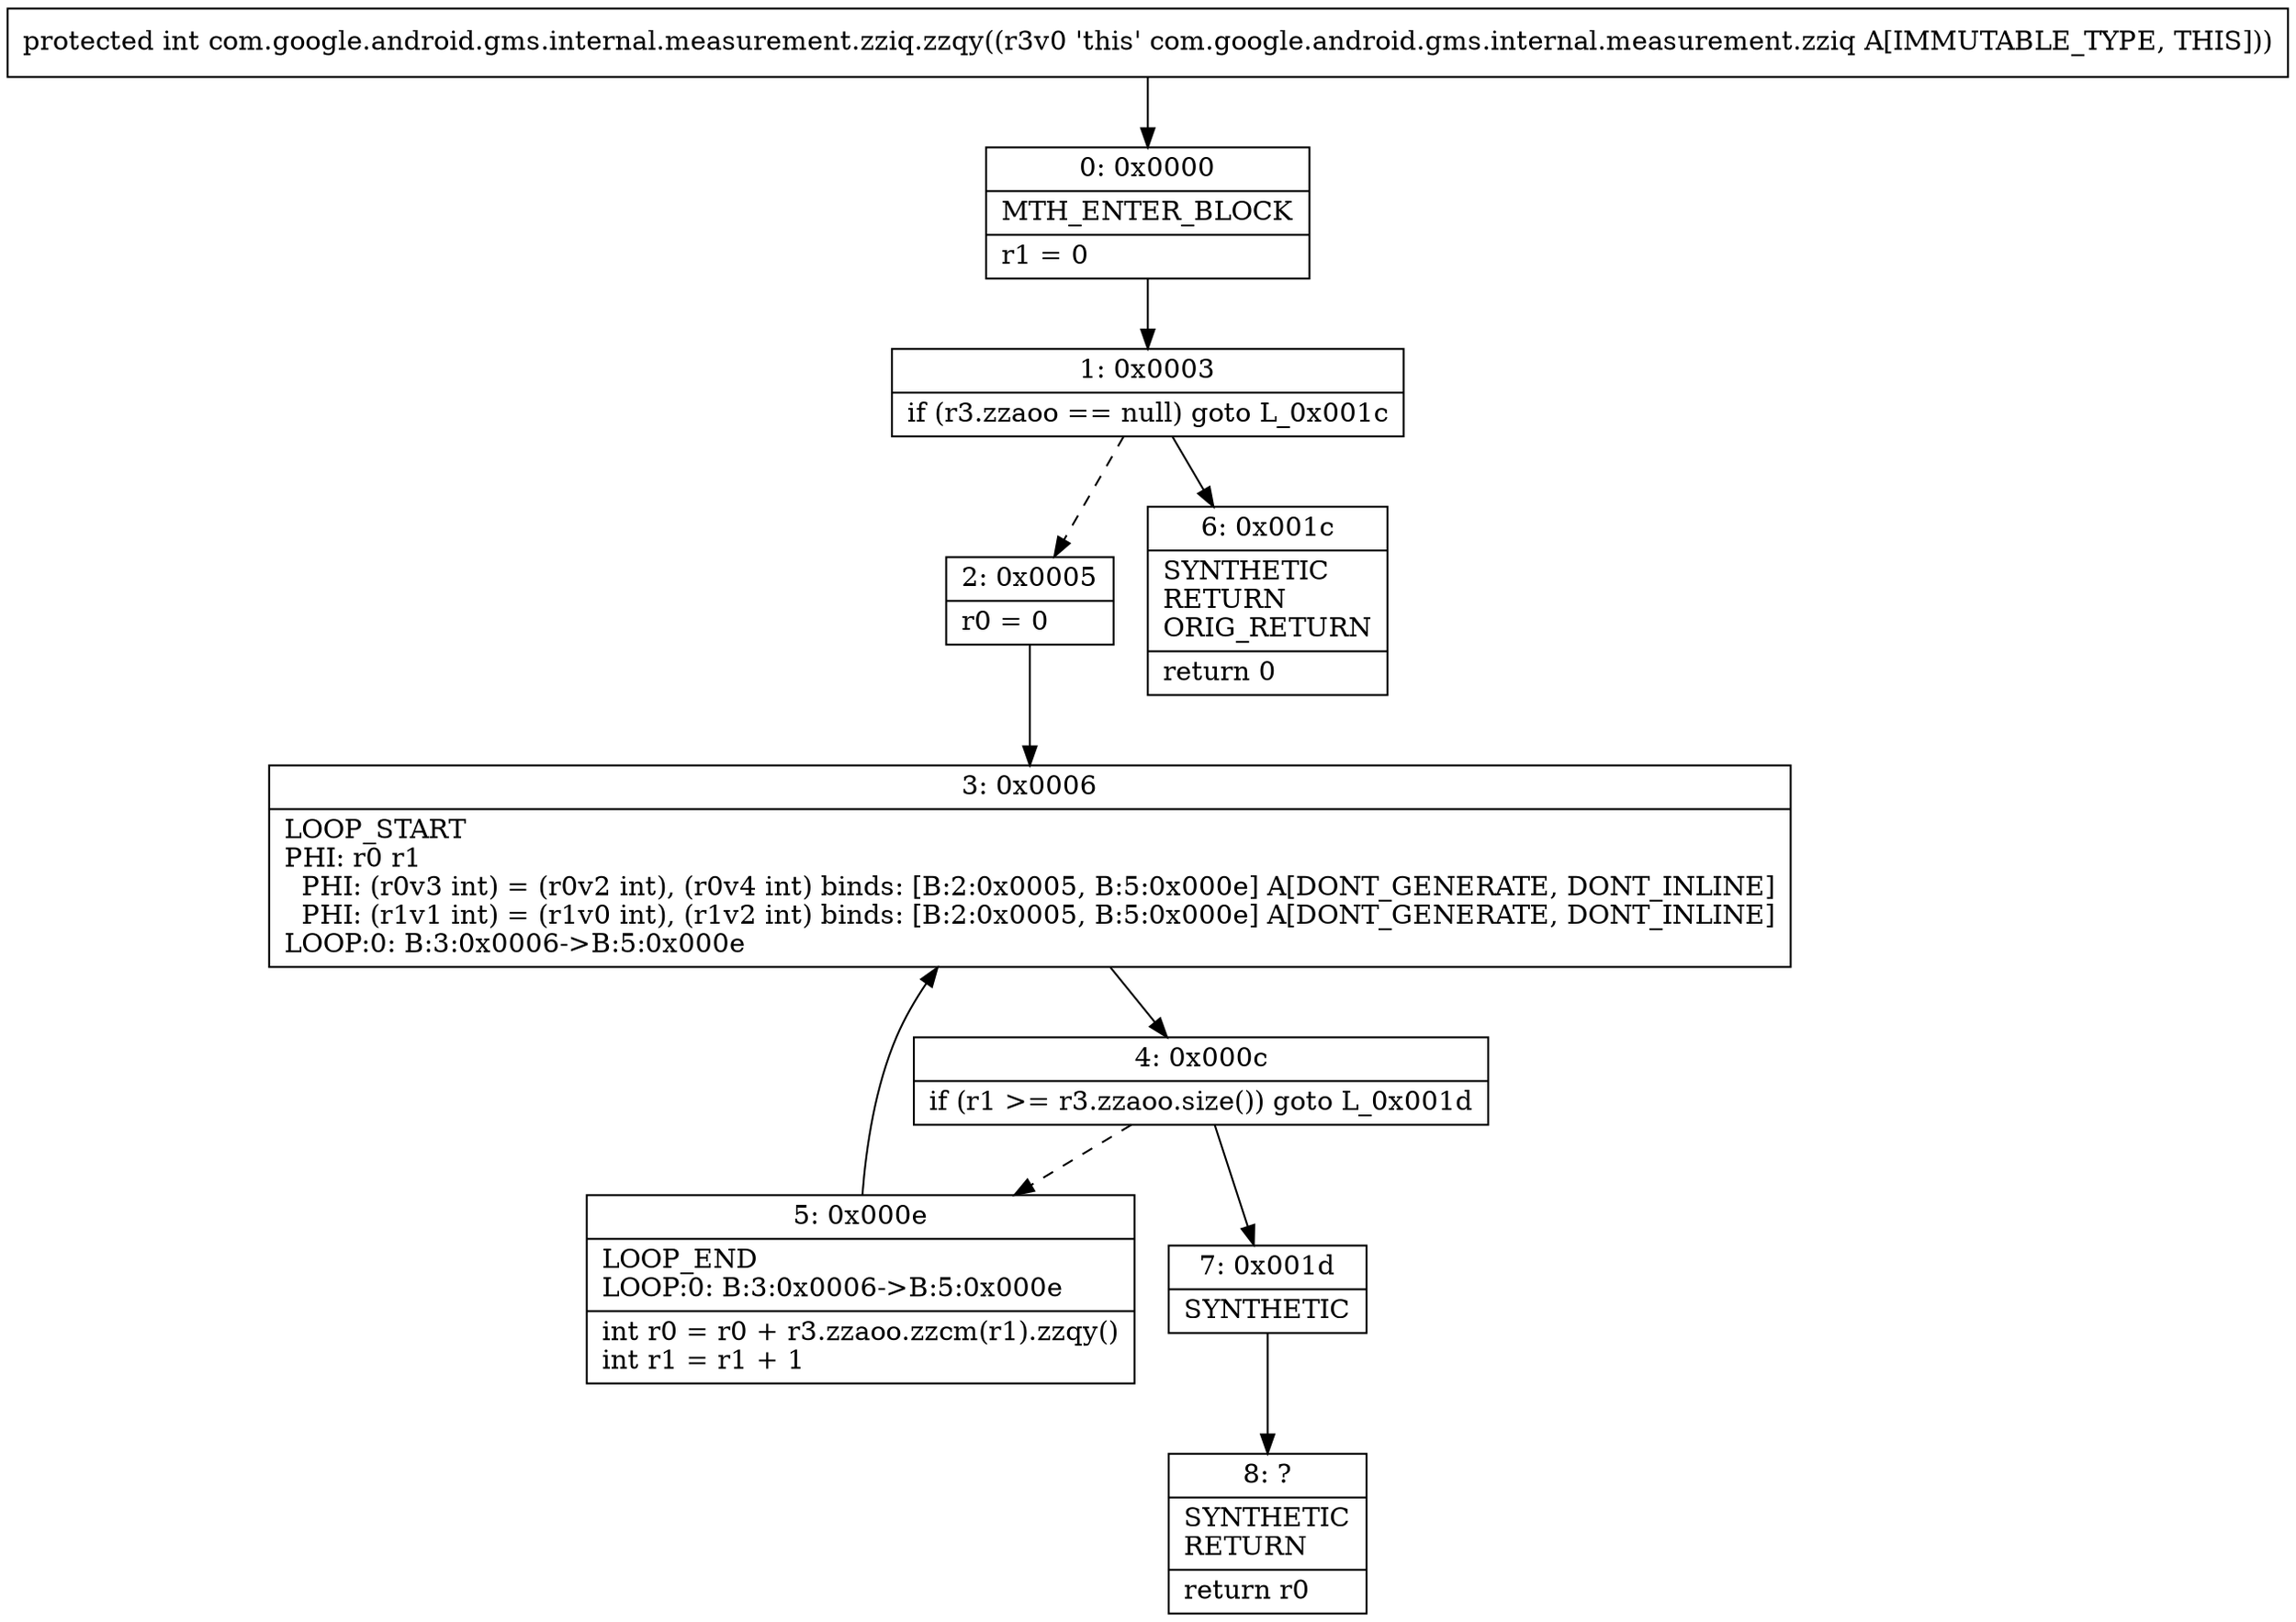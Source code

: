 digraph "CFG forcom.google.android.gms.internal.measurement.zziq.zzqy()I" {
Node_0 [shape=record,label="{0\:\ 0x0000|MTH_ENTER_BLOCK\l|r1 = 0\l}"];
Node_1 [shape=record,label="{1\:\ 0x0003|if (r3.zzaoo == null) goto L_0x001c\l}"];
Node_2 [shape=record,label="{2\:\ 0x0005|r0 = 0\l}"];
Node_3 [shape=record,label="{3\:\ 0x0006|LOOP_START\lPHI: r0 r1 \l  PHI: (r0v3 int) = (r0v2 int), (r0v4 int) binds: [B:2:0x0005, B:5:0x000e] A[DONT_GENERATE, DONT_INLINE]\l  PHI: (r1v1 int) = (r1v0 int), (r1v2 int) binds: [B:2:0x0005, B:5:0x000e] A[DONT_GENERATE, DONT_INLINE]\lLOOP:0: B:3:0x0006\-\>B:5:0x000e\l}"];
Node_4 [shape=record,label="{4\:\ 0x000c|if (r1 \>= r3.zzaoo.size()) goto L_0x001d\l}"];
Node_5 [shape=record,label="{5\:\ 0x000e|LOOP_END\lLOOP:0: B:3:0x0006\-\>B:5:0x000e\l|int r0 = r0 + r3.zzaoo.zzcm(r1).zzqy()\lint r1 = r1 + 1\l}"];
Node_6 [shape=record,label="{6\:\ 0x001c|SYNTHETIC\lRETURN\lORIG_RETURN\l|return 0\l}"];
Node_7 [shape=record,label="{7\:\ 0x001d|SYNTHETIC\l}"];
Node_8 [shape=record,label="{8\:\ ?|SYNTHETIC\lRETURN\l|return r0\l}"];
MethodNode[shape=record,label="{protected int com.google.android.gms.internal.measurement.zziq.zzqy((r3v0 'this' com.google.android.gms.internal.measurement.zziq A[IMMUTABLE_TYPE, THIS])) }"];
MethodNode -> Node_0;
Node_0 -> Node_1;
Node_1 -> Node_2[style=dashed];
Node_1 -> Node_6;
Node_2 -> Node_3;
Node_3 -> Node_4;
Node_4 -> Node_5[style=dashed];
Node_4 -> Node_7;
Node_5 -> Node_3;
Node_7 -> Node_8;
}

